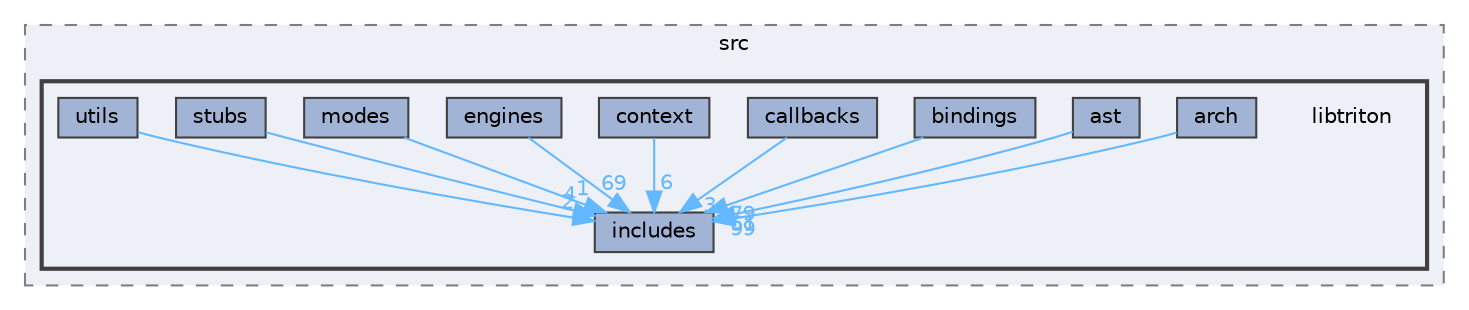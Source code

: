 digraph "/Users/jonathan/Works/Tools/Triton/src/libtriton"
{
 // LATEX_PDF_SIZE
  bgcolor="transparent";
  edge [fontname=Helvetica,fontsize=10,labelfontname=Helvetica,labelfontsize=10];
  node [fontname=Helvetica,fontsize=10,shape=box,height=0.2,width=0.4];
  compound=true
  subgraph clusterdir_e8f625632c5c8aa038d4ec93448b2fb7 {
    graph [ bgcolor="#edf0f7", pencolor="grey50", label="src", fontname=Helvetica,fontsize=10 style="filled,dashed", URL="dir_e8f625632c5c8aa038d4ec93448b2fb7.html",tooltip=""]
  subgraph clusterdir_37d3c20575c22bcebdec4fca2de67aba {
    graph [ bgcolor="#edf0f7", pencolor="grey25", label="", fontname=Helvetica,fontsize=10 style="filled,bold", URL="dir_37d3c20575c22bcebdec4fca2de67aba.html",tooltip=""]
    dir_37d3c20575c22bcebdec4fca2de67aba [shape=plaintext, label="libtriton"];
  dir_438c551635df427b50f3732e2af9bbb8 [label="arch", fillcolor="#a2b4d6", color="grey25", style="filled", URL="dir_438c551635df427b50f3732e2af9bbb8.html",tooltip=""];
  dir_ca1fc8bb7cf76268465e0c4bba54c74a [label="ast", fillcolor="#a2b4d6", color="grey25", style="filled", URL="dir_ca1fc8bb7cf76268465e0c4bba54c74a.html",tooltip=""];
  dir_1c600c0f00cc98bc8f1f23fd42429b69 [label="bindings", fillcolor="#a2b4d6", color="grey25", style="filled", URL="dir_1c600c0f00cc98bc8f1f23fd42429b69.html",tooltip=""];
  dir_15c049750ec39e68a2db883d2ce2b96c [label="callbacks", fillcolor="#a2b4d6", color="grey25", style="filled", URL="dir_15c049750ec39e68a2db883d2ce2b96c.html",tooltip=""];
  dir_ea5467dba07857ac70344f79cec2d099 [label="context", fillcolor="#a2b4d6", color="grey25", style="filled", URL="dir_ea5467dba07857ac70344f79cec2d099.html",tooltip=""];
  dir_fb48f4b932ca139b3874979a79920170 [label="engines", fillcolor="#a2b4d6", color="grey25", style="filled", URL="dir_fb48f4b932ca139b3874979a79920170.html",tooltip=""];
  dir_f9d272ec16541780a187e9fc1e6dde2e [label="includes", fillcolor="#a2b4d6", color="grey25", style="filled", URL="dir_f9d272ec16541780a187e9fc1e6dde2e.html",tooltip=""];
  dir_2f405cdf1ae8a4e330134df48d8a8221 [label="modes", fillcolor="#a2b4d6", color="grey25", style="filled", URL="dir_2f405cdf1ae8a4e330134df48d8a8221.html",tooltip=""];
  dir_654eddf29a811c683ad154c8f7eab4e6 [label="stubs", fillcolor="#a2b4d6", color="grey25", style="filled", URL="dir_654eddf29a811c683ad154c8f7eab4e6.html",tooltip=""];
  dir_d491d2236351b40be875368508a3419d [label="utils", fillcolor="#a2b4d6", color="grey25", style="filled", URL="dir_d491d2236351b40be875368508a3419d.html",tooltip=""];
  }
  }
  dir_438c551635df427b50f3732e2af9bbb8->dir_f9d272ec16541780a187e9fc1e6dde2e [headlabel="99", labeldistance=1.5 headhref="dir_000001_000011.html" color="steelblue1" fontcolor="steelblue1"];
  dir_ca1fc8bb7cf76268465e0c4bba54c74a->dir_f9d272ec16541780a187e9fc1e6dde2e [headlabel="51", labeldistance=1.5 headhref="dir_000004_000011.html" color="steelblue1" fontcolor="steelblue1"];
  dir_1c600c0f00cc98bc8f1f23fd42429b69->dir_f9d272ec16541780a187e9fc1e6dde2e [headlabel="179", labeldistance=1.5 headhref="dir_000005_000011.html" color="steelblue1" fontcolor="steelblue1"];
  dir_15c049750ec39e68a2db883d2ce2b96c->dir_f9d272ec16541780a187e9fc1e6dde2e [headlabel="3", labeldistance=1.5 headhref="dir_000008_000011.html" color="steelblue1" fontcolor="steelblue1"];
  dir_ea5467dba07857ac70344f79cec2d099->dir_f9d272ec16541780a187e9fc1e6dde2e [headlabel="6", labeldistance=1.5 headhref="dir_000009_000011.html" color="steelblue1" fontcolor="steelblue1"];
  dir_fb48f4b932ca139b3874979a79920170->dir_f9d272ec16541780a187e9fc1e6dde2e [headlabel="69", labeldistance=1.5 headhref="dir_000010_000011.html" color="steelblue1" fontcolor="steelblue1"];
  dir_2f405cdf1ae8a4e330134df48d8a8221->dir_f9d272ec16541780a187e9fc1e6dde2e [headlabel="1", labeldistance=1.5 headhref="dir_000015_000011.html" color="steelblue1" fontcolor="steelblue1"];
  dir_654eddf29a811c683ad154c8f7eab4e6->dir_f9d272ec16541780a187e9fc1e6dde2e [headlabel="4", labeldistance=1.5 headhref="dir_000023_000011.html" color="steelblue1" fontcolor="steelblue1"];
  dir_d491d2236351b40be875368508a3419d->dir_f9d272ec16541780a187e9fc1e6dde2e [headlabel="2", labeldistance=1.5 headhref="dir_000030_000011.html" color="steelblue1" fontcolor="steelblue1"];
}
